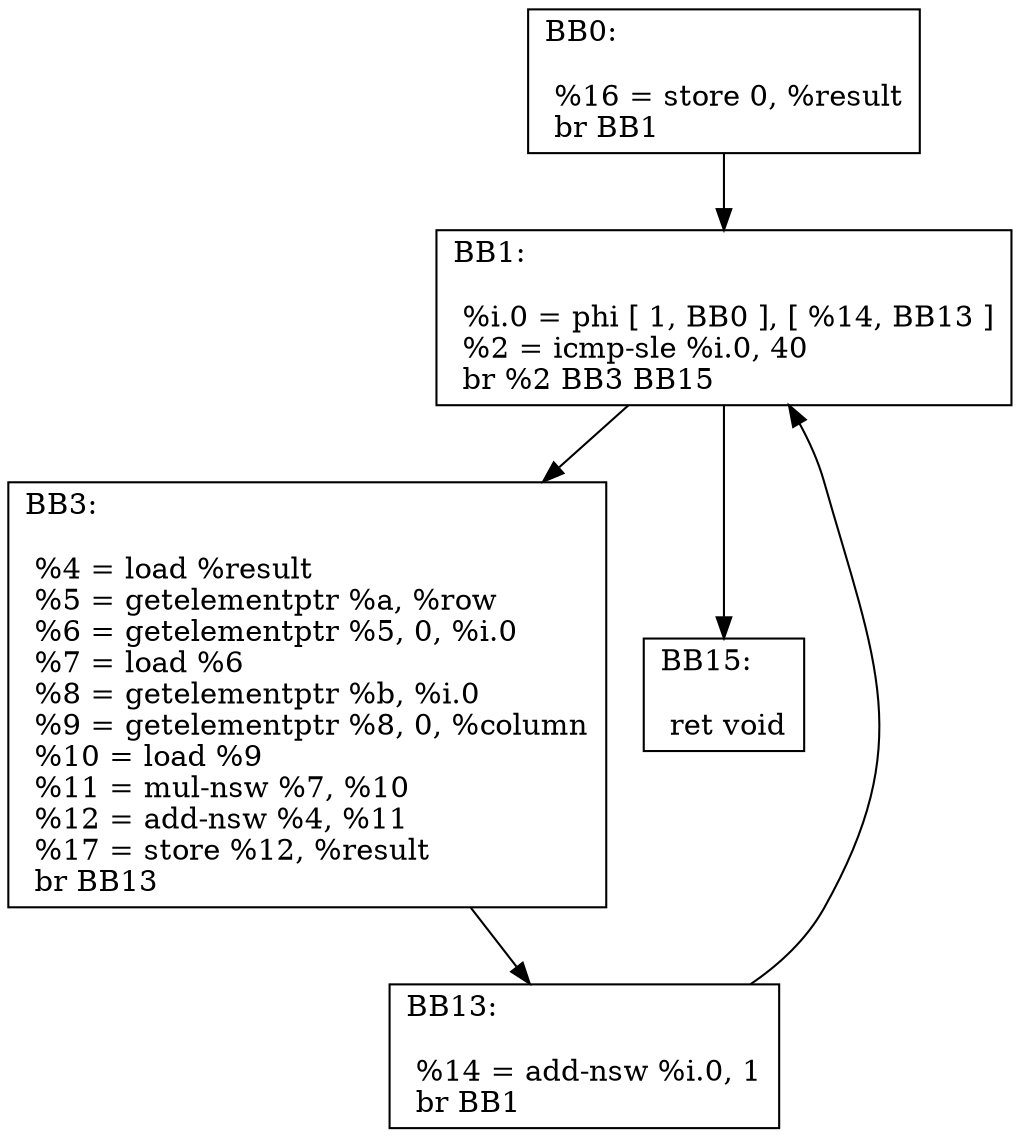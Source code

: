 digraph "CFG for 'Innerproduct' function" {
	AA0 [shape=record, label="{BB0:\l\l  %16 = store 0,  %result\l br  BB1\l}"];
	AA0 -> AA1
	AA1 [shape=record, label="{BB1:\l\l  %i.0 = phi [ 1, BB0 ], [  %14, BB13 ]\l %2 = icmp-sle %i.0,  40\l br %2 BB3 BB15\l}"];
	AA1 -> AA3
	AA1 -> AA15
	AA3 [shape=record, label="{BB3:\l\l  %4 = load %result\l %5 = getelementptr %a,  %row\l %6 = getelementptr %5,  0,  %i.0\l %7 = load %6\l %8 = getelementptr %b,  %i.0\l %9 = getelementptr %8,  0,  %column\l %10 = load %9\l %11 = mul-nsw %7,  %10\l %12 = add-nsw %4,  %11\l %17 = store %12,  %result\l br  BB13\l}"];
	AA3 -> AA13
	AA13 [shape=record, label="{BB13:\l\l  %14 = add-nsw %i.0,  1\l br  BB1\l}"];
	AA13 -> AA1
	AA15 [shape=record, label="{BB15:\l\l  ret void\l}"];
}

